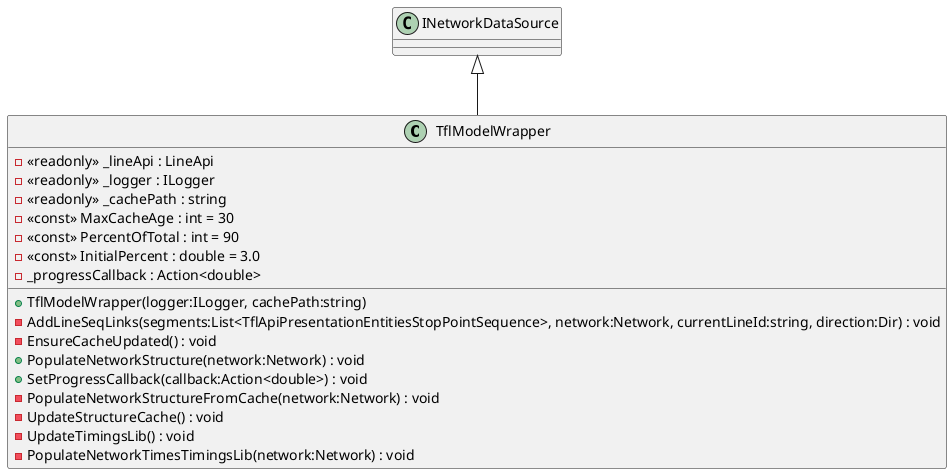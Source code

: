 @startuml
class TflModelWrapper {
    - <<readonly>> _lineApi : LineApi
    - <<readonly>> _logger : ILogger
    - <<readonly>> _cachePath : string
    - <<const>> MaxCacheAge : int = 30
    - <<const>> PercentOfTotal : int = 90
    - <<const>> InitialPercent : double = 3.0
    - _progressCallback : Action<double>
    + TflModelWrapper(logger:ILogger, cachePath:string)
    - AddLineSeqLinks(segments:List<TflApiPresentationEntitiesStopPointSequence>, network:Network, currentLineId:string, direction:Dir) : void
    - EnsureCacheUpdated() : void
    + PopulateNetworkStructure(network:Network) : void
    + SetProgressCallback(callback:Action<double>) : void
    - PopulateNetworkStructureFromCache(network:Network) : void
    - UpdateStructureCache() : void
    - UpdateTimingsLib() : void
    - PopulateNetworkTimesTimingsLib(network:Network) : void
}
INetworkDataSource <|-- TflModelWrapper
@enduml
